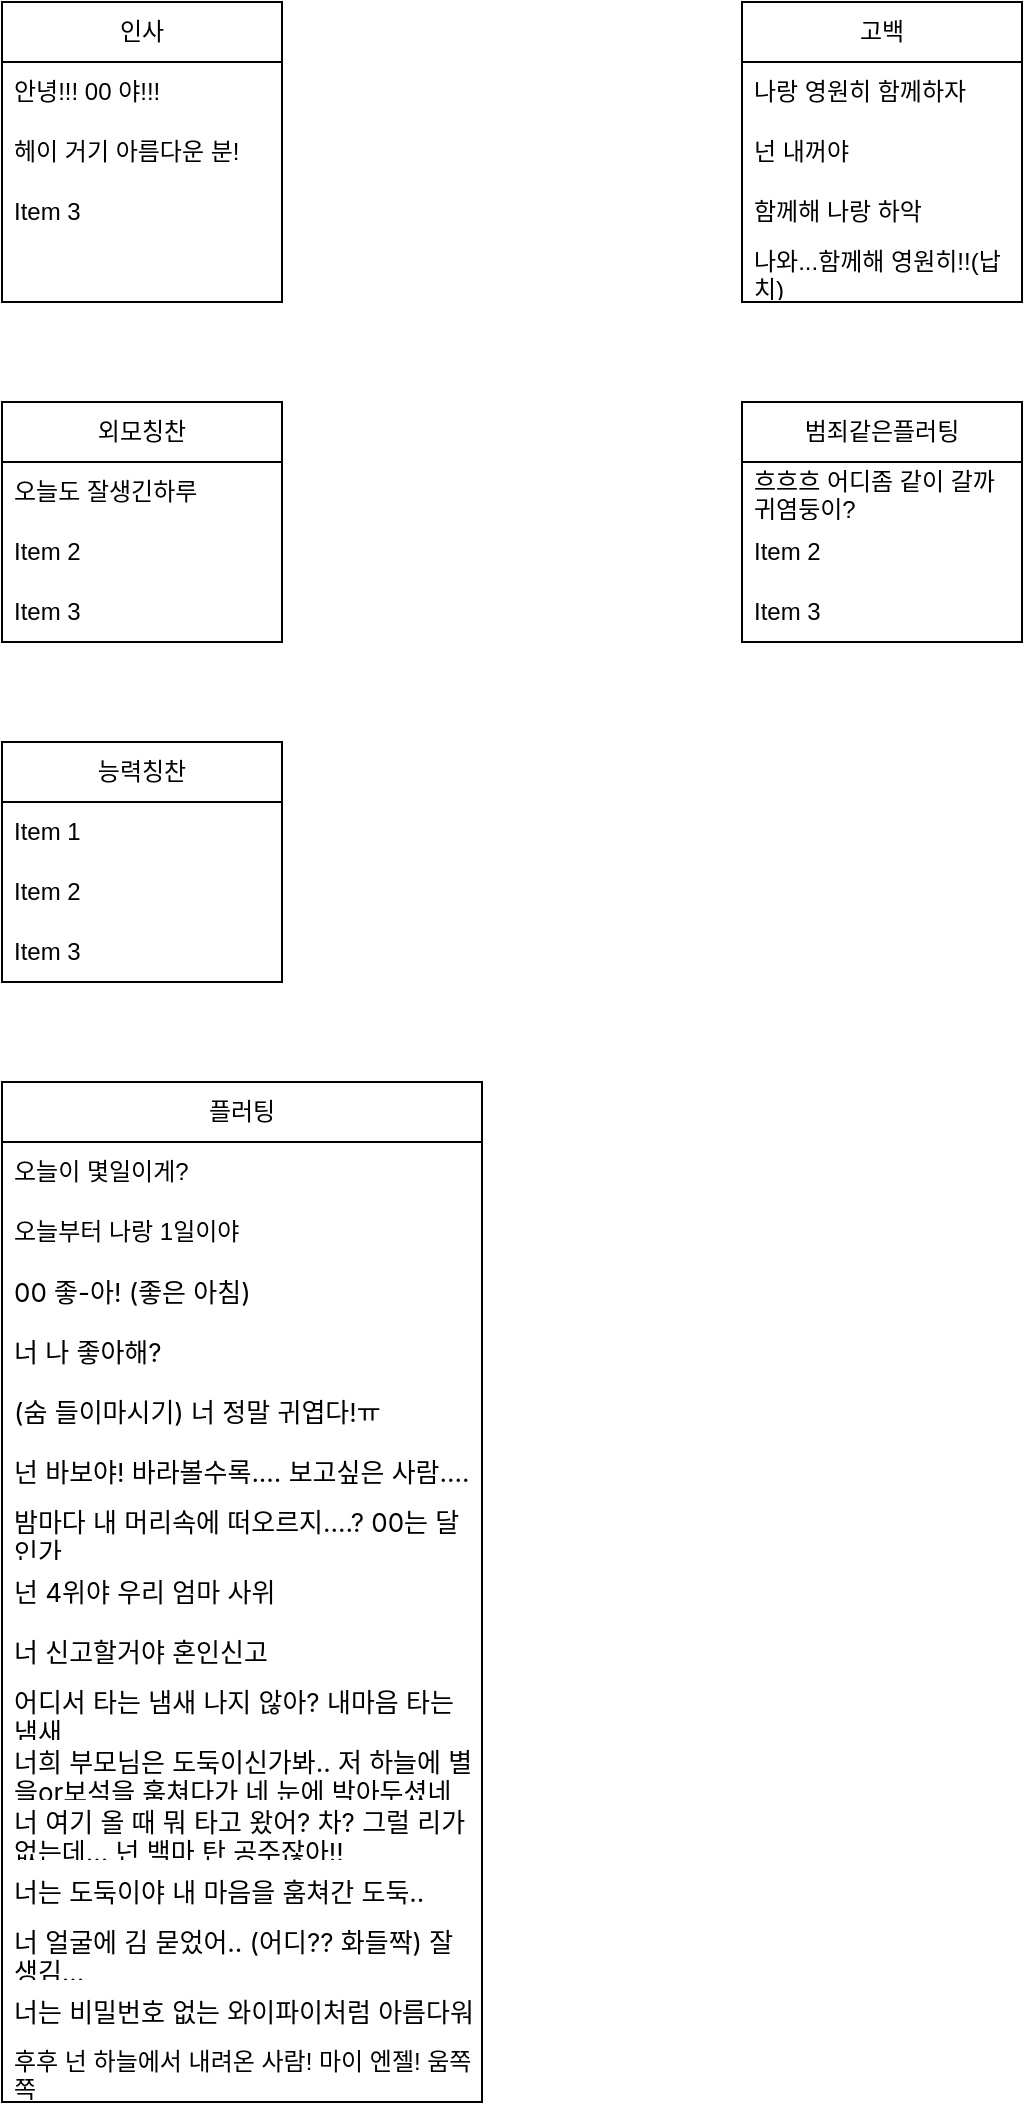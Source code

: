 <mxfile version="20.6.2" type="github">
  <diagram id="FA840VcqqAC4RkQ2DiHe" name="페이지-1">
    <mxGraphModel dx="872" dy="578" grid="1" gridSize="10" guides="1" tooltips="1" connect="1" arrows="1" fold="1" page="1" pageScale="1" pageWidth="827" pageHeight="1169" math="0" shadow="0">
      <root>
        <mxCell id="0" />
        <mxCell id="1" parent="0" />
        <mxCell id="p307Y76RXilBDxocOR-L-5" value="인사" style="swimlane;fontStyle=0;childLayout=stackLayout;horizontal=1;startSize=30;horizontalStack=0;resizeParent=1;resizeParentMax=0;resizeLast=0;collapsible=1;marginBottom=0;whiteSpace=wrap;html=1;" vertex="1" parent="1">
          <mxGeometry x="30" y="30" width="140" height="150" as="geometry" />
        </mxCell>
        <mxCell id="p307Y76RXilBDxocOR-L-6" value="안녕!!! 00 야!!!&amp;nbsp;" style="text;strokeColor=none;fillColor=none;align=left;verticalAlign=middle;spacingLeft=4;spacingRight=4;overflow=hidden;points=[[0,0.5],[1,0.5]];portConstraint=eastwest;rotatable=0;whiteSpace=wrap;html=1;" vertex="1" parent="p307Y76RXilBDxocOR-L-5">
          <mxGeometry y="30" width="140" height="30" as="geometry" />
        </mxCell>
        <mxCell id="p307Y76RXilBDxocOR-L-7" value="헤이 거기 아름다운 분!" style="text;strokeColor=none;fillColor=none;align=left;verticalAlign=middle;spacingLeft=4;spacingRight=4;overflow=hidden;points=[[0,0.5],[1,0.5]];portConstraint=eastwest;rotatable=0;whiteSpace=wrap;html=1;" vertex="1" parent="p307Y76RXilBDxocOR-L-5">
          <mxGeometry y="60" width="140" height="30" as="geometry" />
        </mxCell>
        <mxCell id="p307Y76RXilBDxocOR-L-8" value="Item 3" style="text;strokeColor=none;fillColor=none;align=left;verticalAlign=middle;spacingLeft=4;spacingRight=4;overflow=hidden;points=[[0,0.5],[1,0.5]];portConstraint=eastwest;rotatable=0;whiteSpace=wrap;html=1;" vertex="1" parent="p307Y76RXilBDxocOR-L-5">
          <mxGeometry y="90" width="140" height="30" as="geometry" />
        </mxCell>
        <mxCell id="p307Y76RXilBDxocOR-L-9" style="text;strokeColor=none;fillColor=none;align=left;verticalAlign=middle;spacingLeft=4;spacingRight=4;overflow=hidden;points=[[0,0.5],[1,0.5]];portConstraint=eastwest;rotatable=0;whiteSpace=wrap;html=1;" vertex="1" parent="p307Y76RXilBDxocOR-L-5">
          <mxGeometry y="120" width="140" height="30" as="geometry" />
        </mxCell>
        <mxCell id="p307Y76RXilBDxocOR-L-10" value="외모칭찬" style="swimlane;fontStyle=0;childLayout=stackLayout;horizontal=1;startSize=30;horizontalStack=0;resizeParent=1;resizeParentMax=0;resizeLast=0;collapsible=1;marginBottom=0;whiteSpace=wrap;html=1;" vertex="1" parent="1">
          <mxGeometry x="30" y="230" width="140" height="120" as="geometry" />
        </mxCell>
        <mxCell id="p307Y76RXilBDxocOR-L-11" value="오늘도 잘생긴하루" style="text;strokeColor=none;fillColor=none;align=left;verticalAlign=middle;spacingLeft=4;spacingRight=4;overflow=hidden;points=[[0,0.5],[1,0.5]];portConstraint=eastwest;rotatable=0;whiteSpace=wrap;html=1;" vertex="1" parent="p307Y76RXilBDxocOR-L-10">
          <mxGeometry y="30" width="140" height="30" as="geometry" />
        </mxCell>
        <mxCell id="p307Y76RXilBDxocOR-L-12" value="Item 2" style="text;strokeColor=none;fillColor=none;align=left;verticalAlign=middle;spacingLeft=4;spacingRight=4;overflow=hidden;points=[[0,0.5],[1,0.5]];portConstraint=eastwest;rotatable=0;whiteSpace=wrap;html=1;" vertex="1" parent="p307Y76RXilBDxocOR-L-10">
          <mxGeometry y="60" width="140" height="30" as="geometry" />
        </mxCell>
        <mxCell id="p307Y76RXilBDxocOR-L-13" value="Item 3" style="text;strokeColor=none;fillColor=none;align=left;verticalAlign=middle;spacingLeft=4;spacingRight=4;overflow=hidden;points=[[0,0.5],[1,0.5]];portConstraint=eastwest;rotatable=0;whiteSpace=wrap;html=1;" vertex="1" parent="p307Y76RXilBDxocOR-L-10">
          <mxGeometry y="90" width="140" height="30" as="geometry" />
        </mxCell>
        <mxCell id="p307Y76RXilBDxocOR-L-14" value="능력칭찬" style="swimlane;fontStyle=0;childLayout=stackLayout;horizontal=1;startSize=30;horizontalStack=0;resizeParent=1;resizeParentMax=0;resizeLast=0;collapsible=1;marginBottom=0;whiteSpace=wrap;html=1;" vertex="1" parent="1">
          <mxGeometry x="30" y="400" width="140" height="120" as="geometry" />
        </mxCell>
        <mxCell id="p307Y76RXilBDxocOR-L-15" value="Item 1" style="text;strokeColor=none;fillColor=none;align=left;verticalAlign=middle;spacingLeft=4;spacingRight=4;overflow=hidden;points=[[0,0.5],[1,0.5]];portConstraint=eastwest;rotatable=0;whiteSpace=wrap;html=1;" vertex="1" parent="p307Y76RXilBDxocOR-L-14">
          <mxGeometry y="30" width="140" height="30" as="geometry" />
        </mxCell>
        <mxCell id="p307Y76RXilBDxocOR-L-16" value="Item 2" style="text;strokeColor=none;fillColor=none;align=left;verticalAlign=middle;spacingLeft=4;spacingRight=4;overflow=hidden;points=[[0,0.5],[1,0.5]];portConstraint=eastwest;rotatable=0;whiteSpace=wrap;html=1;" vertex="1" parent="p307Y76RXilBDxocOR-L-14">
          <mxGeometry y="60" width="140" height="30" as="geometry" />
        </mxCell>
        <mxCell id="p307Y76RXilBDxocOR-L-17" value="Item 3" style="text;strokeColor=none;fillColor=none;align=left;verticalAlign=middle;spacingLeft=4;spacingRight=4;overflow=hidden;points=[[0,0.5],[1,0.5]];portConstraint=eastwest;rotatable=0;whiteSpace=wrap;html=1;" vertex="1" parent="p307Y76RXilBDxocOR-L-14">
          <mxGeometry y="90" width="140" height="30" as="geometry" />
        </mxCell>
        <mxCell id="p307Y76RXilBDxocOR-L-18" value="플러팅" style="swimlane;fontStyle=0;childLayout=stackLayout;horizontal=1;startSize=30;horizontalStack=0;resizeParent=1;resizeParentMax=0;resizeLast=0;collapsible=1;marginBottom=0;whiteSpace=wrap;html=1;" vertex="1" parent="1">
          <mxGeometry x="30" y="570" width="240" height="510" as="geometry" />
        </mxCell>
        <mxCell id="p307Y76RXilBDxocOR-L-19" value="오늘이 몇일이게?" style="text;strokeColor=none;fillColor=none;align=left;verticalAlign=middle;spacingLeft=4;spacingRight=4;overflow=hidden;points=[[0,0.5],[1,0.5]];portConstraint=eastwest;rotatable=0;whiteSpace=wrap;html=1;" vertex="1" parent="p307Y76RXilBDxocOR-L-18">
          <mxGeometry y="30" width="240" height="30" as="geometry" />
        </mxCell>
        <mxCell id="p307Y76RXilBDxocOR-L-20" value="오늘부터 나랑 1일이야" style="text;strokeColor=none;fillColor=none;align=left;verticalAlign=middle;spacingLeft=4;spacingRight=4;overflow=hidden;points=[[0,0.5],[1,0.5]];portConstraint=eastwest;rotatable=0;whiteSpace=wrap;html=1;" vertex="1" parent="p307Y76RXilBDxocOR-L-18">
          <mxGeometry y="60" width="240" height="30" as="geometry" />
        </mxCell>
        <mxCell id="p307Y76RXilBDxocOR-L-21" value="&lt;span style=&quot;font-family: -apple-system, &amp;quot;system-ui&amp;quot;, &amp;quot;Helvetica Neue&amp;quot;, &amp;quot;Apple SD Gothic Neo&amp;quot;, sans-serif; font-size: 13px; background-color: rgb(255, 255, 255);&quot;&gt;00 좋-아! (좋은 아침)&lt;/span&gt;&lt;div style=&quot;position: absolute; opacity: 0; font-family: -apple-system, &amp;quot;system-ui&amp;quot;, &amp;quot;Helvetica Neue&amp;quot;, &amp;quot;Apple SD Gothic Neo&amp;quot;, sans-serif; font-size: 13px; background-color: rgb(255, 255, 255);&quot; class=&quot;instiz-stub-extra&quot;&gt;&lt;p&gt;&lt;a style=&quot;margin: 0px; padding: 0px; cursor: pointer; color: rgb(0, 0, 0);&quot; target=&quot;_blank&quot; href=&quot;https://instiz.net/name/39216082&quot;&gt;https://instiz.net/name/39216082&lt;/a&gt;&lt;/p&gt;&lt;/div&gt;&lt;span style=&quot;font-family: -apple-system, &amp;quot;system-ui&amp;quot;, &amp;quot;Helvetica Neue&amp;quot;, &amp;quot;Apple SD Gothic Neo&amp;quot;, sans-serif; font-size: 13px; background-color: rgb(255, 255, 255);&quot;&gt;&lt;/span&gt;" style="text;strokeColor=none;fillColor=none;align=left;verticalAlign=middle;spacingLeft=4;spacingRight=4;overflow=hidden;points=[[0,0.5],[1,0.5]];portConstraint=eastwest;rotatable=0;whiteSpace=wrap;html=1;" vertex="1" parent="p307Y76RXilBDxocOR-L-18">
          <mxGeometry y="90" width="240" height="30" as="geometry" />
        </mxCell>
        <mxCell id="p307Y76RXilBDxocOR-L-22" value="&lt;span style=&quot;font-family: -apple-system, &amp;quot;system-ui&amp;quot;, &amp;quot;Helvetica Neue&amp;quot;, &amp;quot;Apple SD Gothic Neo&amp;quot;, sans-serif; font-size: 13px; background-color: rgb(255, 255, 255);&quot;&gt;너 나 좋아해?&lt;/span&gt;&lt;div style=&quot;position: absolute; opacity: 0; font-family: -apple-system, &amp;quot;system-ui&amp;quot;, &amp;quot;Helvetica Neue&amp;quot;, &amp;quot;Apple SD Gothic Neo&amp;quot;, sans-serif; font-size: 13px; background-color: rgb(255, 255, 255);&quot; class=&quot;instiz-stub-extra&quot;&gt;&lt;p&gt;&lt;a style=&quot;margin: 0px; padding: 0px; cursor: pointer; color: rgb(0, 0, 0);&quot; target=&quot;_blank&quot; href=&quot;https://instiz.net/name/39216082&quot;&gt;https://instiz.net/name/39216082&lt;/a&gt;&lt;/p&gt;&lt;/div&gt;&lt;span style=&quot;font-family: -apple-system, &amp;quot;system-ui&amp;quot;, &amp;quot;Helvetica Neue&amp;quot;, &amp;quot;Apple SD Gothic Neo&amp;quot;, sans-serif; font-size: 13px; background-color: rgb(255, 255, 255);&quot;&gt;&lt;/span&gt;" style="text;strokeColor=none;fillColor=none;align=left;verticalAlign=middle;spacingLeft=4;spacingRight=4;overflow=hidden;points=[[0,0.5],[1,0.5]];portConstraint=eastwest;rotatable=0;whiteSpace=wrap;html=1;" vertex="1" parent="p307Y76RXilBDxocOR-L-18">
          <mxGeometry y="120" width="240" height="30" as="geometry" />
        </mxCell>
        <mxCell id="p307Y76RXilBDxocOR-L-23" value="&lt;span style=&quot;font-family: -apple-system, &amp;quot;system-ui&amp;quot;, &amp;quot;Helvetica Neue&amp;quot;, &amp;quot;Apple SD Gothic Neo&amp;quot;, sans-serif; font-size: 13px; background-color: rgb(255, 255, 255);&quot;&gt;(숨 들이마시기) 너 정말 귀엽다!ㅠ&lt;/span&gt;&lt;div style=&quot;position: absolute; opacity: 0; font-family: -apple-system, &amp;quot;system-ui&amp;quot;, &amp;quot;Helvetica Neue&amp;quot;, &amp;quot;Apple SD Gothic Neo&amp;quot;, sans-serif; font-size: 13px; background-color: rgb(255, 255, 255);&quot; class=&quot;instiz-stub-extra&quot;&gt;&lt;p&gt;&lt;a style=&quot;margin: 0px; padding: 0px; cursor: pointer; color: rgb(0, 0, 0);&quot; target=&quot;_blank&quot; href=&quot;https://instiz.net/name/39216082&quot;&gt;https://instiz.net/name/39216082&lt;/a&gt;&lt;/p&gt;&lt;/div&gt;&lt;span style=&quot;font-family: -apple-system, &amp;quot;system-ui&amp;quot;, &amp;quot;Helvetica Neue&amp;quot;, &amp;quot;Apple SD Gothic Neo&amp;quot;, sans-serif; font-size: 13px; background-color: rgb(255, 255, 255);&quot;&gt;&lt;/span&gt;" style="text;strokeColor=none;fillColor=none;align=left;verticalAlign=middle;spacingLeft=4;spacingRight=4;overflow=hidden;points=[[0,0.5],[1,0.5]];portConstraint=eastwest;rotatable=0;whiteSpace=wrap;html=1;" vertex="1" parent="p307Y76RXilBDxocOR-L-18">
          <mxGeometry y="150" width="240" height="30" as="geometry" />
        </mxCell>
        <mxCell id="p307Y76RXilBDxocOR-L-24" value="&lt;span style=&quot;font-family: -apple-system, &amp;quot;system-ui&amp;quot;, &amp;quot;Helvetica Neue&amp;quot;, &amp;quot;Apple SD Gothic Neo&amp;quot;, sans-serif; font-size: 13px; background-color: rgb(255, 255, 255);&quot;&gt;넌 바보야! 바라볼수록.... 보고싶은 사람....&lt;/span&gt;&lt;div style=&quot;position: absolute; opacity: 0; font-family: -apple-system, &amp;quot;system-ui&amp;quot;, &amp;quot;Helvetica Neue&amp;quot;, &amp;quot;Apple SD Gothic Neo&amp;quot;, sans-serif; font-size: 13px; background-color: rgb(255, 255, 255);&quot; class=&quot;instiz-stub-extra&quot;&gt;&lt;p&gt;&lt;a style=&quot;margin: 0px; padding: 0px; cursor: pointer; color: rgb(0, 0, 0);&quot; target=&quot;_blank&quot; href=&quot;https://instiz.net/name/39216082&quot;&gt;https://instiz.net/name/39216082&lt;/a&gt;&lt;/p&gt;&lt;/div&gt;&lt;span style=&quot;font-family: -apple-system, &amp;quot;system-ui&amp;quot;, &amp;quot;Helvetica Neue&amp;quot;, &amp;quot;Apple SD Gothic Neo&amp;quot;, sans-serif; font-size: 13px; background-color: rgb(255, 255, 255);&quot;&gt;&lt;/span&gt;" style="text;strokeColor=none;fillColor=none;align=left;verticalAlign=middle;spacingLeft=4;spacingRight=4;overflow=hidden;points=[[0,0.5],[1,0.5]];portConstraint=eastwest;rotatable=0;whiteSpace=wrap;html=1;" vertex="1" parent="p307Y76RXilBDxocOR-L-18">
          <mxGeometry y="180" width="240" height="30" as="geometry" />
        </mxCell>
        <mxCell id="p307Y76RXilBDxocOR-L-25" value="&lt;span style=&quot;font-family: -apple-system, &amp;quot;system-ui&amp;quot;, &amp;quot;Helvetica Neue&amp;quot;, &amp;quot;Apple SD Gothic Neo&amp;quot;, sans-serif; font-size: 13px; background-color: rgb(255, 255, 255);&quot;&gt;밤마다 내 머리속에 떠오르지....? 00는 달인가&lt;/span&gt;&lt;div style=&quot;position: absolute; opacity: 0; font-family: -apple-system, &amp;quot;system-ui&amp;quot;, &amp;quot;Helvetica Neue&amp;quot;, &amp;quot;Apple SD Gothic Neo&amp;quot;, sans-serif; font-size: 13px; background-color: rgb(255, 255, 255);&quot; class=&quot;instiz-stub-extra&quot;&gt;&lt;p&gt;&lt;a style=&quot;margin: 0px; padding: 0px; cursor: pointer; color: rgb(0, 0, 0);&quot; target=&quot;_blank&quot; href=&quot;https://instiz.net/name/39216082&quot;&gt;https://instiz.net/name/39216082&lt;/a&gt;&lt;/p&gt;&lt;/div&gt;&lt;span style=&quot;font-family: -apple-system, &amp;quot;system-ui&amp;quot;, &amp;quot;Helvetica Neue&amp;quot;, &amp;quot;Apple SD Gothic Neo&amp;quot;, sans-serif; font-size: 13px; background-color: rgb(255, 255, 255);&quot;&gt;&lt;/span&gt;" style="text;strokeColor=none;fillColor=none;align=left;verticalAlign=middle;spacingLeft=4;spacingRight=4;overflow=hidden;points=[[0,0.5],[1,0.5]];portConstraint=eastwest;rotatable=0;whiteSpace=wrap;html=1;" vertex="1" parent="p307Y76RXilBDxocOR-L-18">
          <mxGeometry y="210" width="240" height="30" as="geometry" />
        </mxCell>
        <mxCell id="p307Y76RXilBDxocOR-L-26" value="&lt;span style=&quot;font-family: -apple-system, &amp;quot;system-ui&amp;quot;, &amp;quot;Helvetica Neue&amp;quot;, &amp;quot;Apple SD Gothic Neo&amp;quot;, sans-serif; font-size: 13px; background-color: rgb(255, 255, 255);&quot;&gt;넌 4위야 우리 엄마 사위&lt;/span&gt;" style="text;strokeColor=none;fillColor=none;align=left;verticalAlign=middle;spacingLeft=4;spacingRight=4;overflow=hidden;points=[[0,0.5],[1,0.5]];portConstraint=eastwest;rotatable=0;whiteSpace=wrap;html=1;" vertex="1" parent="p307Y76RXilBDxocOR-L-18">
          <mxGeometry y="240" width="240" height="30" as="geometry" />
        </mxCell>
        <mxCell id="p307Y76RXilBDxocOR-L-27" value="&lt;span style=&quot;font-family: -apple-system, &amp;quot;system-ui&amp;quot;, &amp;quot;Helvetica Neue&amp;quot;, &amp;quot;Apple SD Gothic Neo&amp;quot;, sans-serif; font-size: 13px; background-color: rgb(255, 255, 255);&quot;&gt;너 신고할거야 혼인신고&lt;/span&gt;" style="text;strokeColor=none;fillColor=none;align=left;verticalAlign=middle;spacingLeft=4;spacingRight=4;overflow=hidden;points=[[0,0.5],[1,0.5]];portConstraint=eastwest;rotatable=0;whiteSpace=wrap;html=1;" vertex="1" parent="p307Y76RXilBDxocOR-L-18">
          <mxGeometry y="270" width="240" height="30" as="geometry" />
        </mxCell>
        <mxCell id="p307Y76RXilBDxocOR-L-28" value="&lt;span style=&quot;font-family: -apple-system, &amp;quot;system-ui&amp;quot;, &amp;quot;Helvetica Neue&amp;quot;, &amp;quot;Apple SD Gothic Neo&amp;quot;, sans-serif; font-size: 13px; background-color: rgb(255, 255, 255);&quot;&gt;어디서 타는 냄새 나지 않아? 내마음 타는냄새&lt;/span&gt;" style="text;strokeColor=none;fillColor=none;align=left;verticalAlign=middle;spacingLeft=4;spacingRight=4;overflow=hidden;points=[[0,0.5],[1,0.5]];portConstraint=eastwest;rotatable=0;whiteSpace=wrap;html=1;" vertex="1" parent="p307Y76RXilBDxocOR-L-18">
          <mxGeometry y="300" width="240" height="30" as="geometry" />
        </mxCell>
        <mxCell id="p307Y76RXilBDxocOR-L-29" value="&lt;span style=&quot;font-family: -apple-system, &amp;quot;system-ui&amp;quot;, &amp;quot;Helvetica Neue&amp;quot;, &amp;quot;Apple SD Gothic Neo&amp;quot;, sans-serif; font-size: 13px; background-color: rgb(255, 255, 255);&quot;&gt;너희 부모님은 도둑이신가봐.. 저 하늘에 별을or보석을 훔쳐다가 네 눈에 박아두셨네&lt;/span&gt;" style="text;strokeColor=none;fillColor=none;align=left;verticalAlign=middle;spacingLeft=4;spacingRight=4;overflow=hidden;points=[[0,0.5],[1,0.5]];portConstraint=eastwest;rotatable=0;whiteSpace=wrap;html=1;" vertex="1" parent="p307Y76RXilBDxocOR-L-18">
          <mxGeometry y="330" width="240" height="30" as="geometry" />
        </mxCell>
        <mxCell id="p307Y76RXilBDxocOR-L-30" value="&lt;span style=&quot;font-family: -apple-system, &amp;quot;system-ui&amp;quot;, &amp;quot;Helvetica Neue&amp;quot;, &amp;quot;Apple SD Gothic Neo&amp;quot;, sans-serif; font-size: 13px; background-color: rgb(255, 255, 255);&quot;&gt;너 여기 올 때 뭐 타고 왔어? 차? 그럴 리가 없는데... 넌 백마 탄 공주잖아!!&lt;/span&gt;" style="text;strokeColor=none;fillColor=none;align=left;verticalAlign=middle;spacingLeft=4;spacingRight=4;overflow=hidden;points=[[0,0.5],[1,0.5]];portConstraint=eastwest;rotatable=0;whiteSpace=wrap;html=1;" vertex="1" parent="p307Y76RXilBDxocOR-L-18">
          <mxGeometry y="360" width="240" height="30" as="geometry" />
        </mxCell>
        <mxCell id="p307Y76RXilBDxocOR-L-31" value="&lt;span style=&quot;font-family: -apple-system, &amp;quot;system-ui&amp;quot;, &amp;quot;Helvetica Neue&amp;quot;, &amp;quot;Apple SD Gothic Neo&amp;quot;, sans-serif; font-size: 13px; background-color: rgb(255, 255, 255);&quot;&gt;너는 도둑이야 내 마음을 훔쳐간 도둑..&lt;/span&gt;" style="text;strokeColor=none;fillColor=none;align=left;verticalAlign=middle;spacingLeft=4;spacingRight=4;overflow=hidden;points=[[0,0.5],[1,0.5]];portConstraint=eastwest;rotatable=0;whiteSpace=wrap;html=1;" vertex="1" parent="p307Y76RXilBDxocOR-L-18">
          <mxGeometry y="390" width="240" height="30" as="geometry" />
        </mxCell>
        <mxCell id="p307Y76RXilBDxocOR-L-32" value="&lt;span style=&quot;font-family: -apple-system, &amp;quot;system-ui&amp;quot;, &amp;quot;Helvetica Neue&amp;quot;, &amp;quot;Apple SD Gothic Neo&amp;quot;, sans-serif; font-size: 13px; background-color: rgb(255, 255, 255);&quot;&gt;너 얼굴에 김 묻었어.. (어디?? 화들짝) 잘생김...&lt;/span&gt;" style="text;strokeColor=none;fillColor=none;align=left;verticalAlign=middle;spacingLeft=4;spacingRight=4;overflow=hidden;points=[[0,0.5],[1,0.5]];portConstraint=eastwest;rotatable=0;whiteSpace=wrap;html=1;" vertex="1" parent="p307Y76RXilBDxocOR-L-18">
          <mxGeometry y="420" width="240" height="30" as="geometry" />
        </mxCell>
        <mxCell id="p307Y76RXilBDxocOR-L-33" value="&lt;span style=&quot;font-family: -apple-system, &amp;quot;system-ui&amp;quot;, &amp;quot;Helvetica Neue&amp;quot;, &amp;quot;Apple SD Gothic Neo&amp;quot;, sans-serif; font-size: 13px; background-color: rgb(255, 255, 255);&quot;&gt;너는 비밀번호 없는 와이파이처럼 아름다워&lt;/span&gt;" style="text;strokeColor=none;fillColor=none;align=left;verticalAlign=middle;spacingLeft=4;spacingRight=4;overflow=hidden;points=[[0,0.5],[1,0.5]];portConstraint=eastwest;rotatable=0;whiteSpace=wrap;html=1;" vertex="1" parent="p307Y76RXilBDxocOR-L-18">
          <mxGeometry y="450" width="240" height="30" as="geometry" />
        </mxCell>
        <mxCell id="p307Y76RXilBDxocOR-L-43" value="후후 넌 하늘에서 내려온 사람! 마이 엔젤! 움쪽쪽" style="text;strokeColor=none;fillColor=none;align=left;verticalAlign=middle;spacingLeft=4;spacingRight=4;overflow=hidden;points=[[0,0.5],[1,0.5]];portConstraint=eastwest;rotatable=0;whiteSpace=wrap;html=1;" vertex="1" parent="p307Y76RXilBDxocOR-L-18">
          <mxGeometry y="480" width="240" height="30" as="geometry" />
        </mxCell>
        <mxCell id="p307Y76RXilBDxocOR-L-35" value="고백" style="swimlane;fontStyle=0;childLayout=stackLayout;horizontal=1;startSize=30;horizontalStack=0;resizeParent=1;resizeParentMax=0;resizeLast=0;collapsible=1;marginBottom=0;whiteSpace=wrap;html=1;" vertex="1" parent="1">
          <mxGeometry x="400" y="30" width="140" height="150" as="geometry" />
        </mxCell>
        <mxCell id="p307Y76RXilBDxocOR-L-36" value="나랑 영원히 함께하자" style="text;strokeColor=none;fillColor=none;align=left;verticalAlign=middle;spacingLeft=4;spacingRight=4;overflow=hidden;points=[[0,0.5],[1,0.5]];portConstraint=eastwest;rotatable=0;whiteSpace=wrap;html=1;" vertex="1" parent="p307Y76RXilBDxocOR-L-35">
          <mxGeometry y="30" width="140" height="30" as="geometry" />
        </mxCell>
        <mxCell id="p307Y76RXilBDxocOR-L-37" value="넌 내꺼야" style="text;strokeColor=none;fillColor=none;align=left;verticalAlign=middle;spacingLeft=4;spacingRight=4;overflow=hidden;points=[[0,0.5],[1,0.5]];portConstraint=eastwest;rotatable=0;whiteSpace=wrap;html=1;" vertex="1" parent="p307Y76RXilBDxocOR-L-35">
          <mxGeometry y="60" width="140" height="30" as="geometry" />
        </mxCell>
        <mxCell id="p307Y76RXilBDxocOR-L-38" value="함께해 나랑 하악" style="text;strokeColor=none;fillColor=none;align=left;verticalAlign=middle;spacingLeft=4;spacingRight=4;overflow=hidden;points=[[0,0.5],[1,0.5]];portConstraint=eastwest;rotatable=0;whiteSpace=wrap;html=1;" vertex="1" parent="p307Y76RXilBDxocOR-L-35">
          <mxGeometry y="90" width="140" height="30" as="geometry" />
        </mxCell>
        <mxCell id="p307Y76RXilBDxocOR-L-44" value="나와...함께해 영원히!!(납치)" style="text;strokeColor=none;fillColor=none;align=left;verticalAlign=middle;spacingLeft=4;spacingRight=4;overflow=hidden;points=[[0,0.5],[1,0.5]];portConstraint=eastwest;rotatable=0;whiteSpace=wrap;html=1;" vertex="1" parent="p307Y76RXilBDxocOR-L-35">
          <mxGeometry y="120" width="140" height="30" as="geometry" />
        </mxCell>
        <mxCell id="p307Y76RXilBDxocOR-L-39" value="범죄같은플러팅" style="swimlane;fontStyle=0;childLayout=stackLayout;horizontal=1;startSize=30;horizontalStack=0;resizeParent=1;resizeParentMax=0;resizeLast=0;collapsible=1;marginBottom=0;whiteSpace=wrap;html=1;" vertex="1" parent="1">
          <mxGeometry x="400" y="230" width="140" height="120" as="geometry" />
        </mxCell>
        <mxCell id="p307Y76RXilBDxocOR-L-40" value="흐흐흐 어디좀 같이 갈까 귀염둥이?" style="text;strokeColor=none;fillColor=none;align=left;verticalAlign=middle;spacingLeft=4;spacingRight=4;overflow=hidden;points=[[0,0.5],[1,0.5]];portConstraint=eastwest;rotatable=0;whiteSpace=wrap;html=1;" vertex="1" parent="p307Y76RXilBDxocOR-L-39">
          <mxGeometry y="30" width="140" height="30" as="geometry" />
        </mxCell>
        <mxCell id="p307Y76RXilBDxocOR-L-41" value="Item 2" style="text;strokeColor=none;fillColor=none;align=left;verticalAlign=middle;spacingLeft=4;spacingRight=4;overflow=hidden;points=[[0,0.5],[1,0.5]];portConstraint=eastwest;rotatable=0;whiteSpace=wrap;html=1;" vertex="1" parent="p307Y76RXilBDxocOR-L-39">
          <mxGeometry y="60" width="140" height="30" as="geometry" />
        </mxCell>
        <mxCell id="p307Y76RXilBDxocOR-L-42" value="Item 3" style="text;strokeColor=none;fillColor=none;align=left;verticalAlign=middle;spacingLeft=4;spacingRight=4;overflow=hidden;points=[[0,0.5],[1,0.5]];portConstraint=eastwest;rotatable=0;whiteSpace=wrap;html=1;" vertex="1" parent="p307Y76RXilBDxocOR-L-39">
          <mxGeometry y="90" width="140" height="30" as="geometry" />
        </mxCell>
      </root>
    </mxGraphModel>
  </diagram>
</mxfile>
